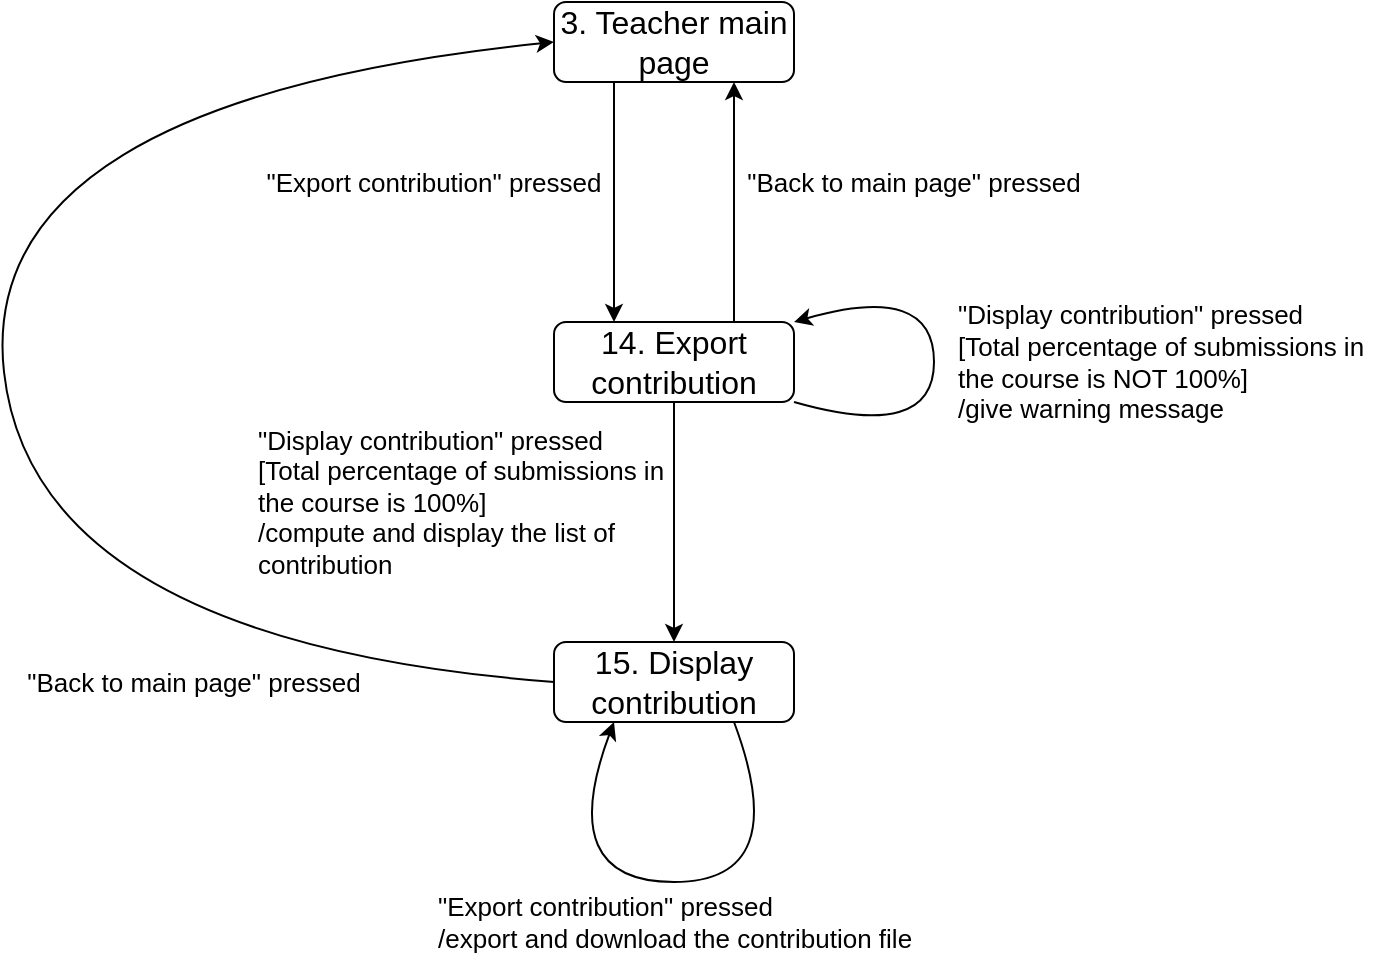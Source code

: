 <mxfile version="12.8.8" type="device"><diagram id="WrySpYq06IRjhJyYiFQm" name="第 1 页"><mxGraphModel dx="1422" dy="772" grid="1" gridSize="10" guides="1" tooltips="1" connect="1" arrows="1" fold="1" page="1" pageScale="1" pageWidth="827" pageHeight="1169" math="0" shadow="0"><root><mxCell id="0"/><mxCell id="1" parent="0"/><mxCell id="wXp__KvaVSwZtghy92A3-23" style="edgeStyle=orthogonalEdgeStyle;rounded=0;orthogonalLoop=1;jettySize=auto;html=1;exitX=0.25;exitY=1;exitDx=0;exitDy=0;entryX=0.25;entryY=0;entryDx=0;entryDy=0;" parent="1" source="wXp__KvaVSwZtghy92A3-1" target="wXp__KvaVSwZtghy92A3-2" edge="1"><mxGeometry relative="1" as="geometry"/></mxCell><mxCell id="wXp__KvaVSwZtghy92A3-1" value="&lt;font style=&quot;font-size: 16px&quot;&gt;3. Teacher main page&lt;/font&gt;" style="rounded=1;whiteSpace=wrap;html=1;" parent="1" vertex="1"><mxGeometry x="360" y="40" width="120" height="40" as="geometry"/></mxCell><mxCell id="wXp__KvaVSwZtghy92A3-24" style="edgeStyle=orthogonalEdgeStyle;rounded=0;orthogonalLoop=1;jettySize=auto;html=1;exitX=0.75;exitY=0;exitDx=0;exitDy=0;entryX=0.75;entryY=1;entryDx=0;entryDy=0;" parent="1" source="wXp__KvaVSwZtghy92A3-2" target="wXp__KvaVSwZtghy92A3-1" edge="1"><mxGeometry relative="1" as="geometry"/></mxCell><mxCell id="W-TTlyc9RqwGaWnHU3lZ-6" style="edgeStyle=orthogonalEdgeStyle;rounded=0;orthogonalLoop=1;jettySize=auto;html=1;exitX=0.5;exitY=1;exitDx=0;exitDy=0;entryX=0.5;entryY=0;entryDx=0;entryDy=0;" parent="1" source="wXp__KvaVSwZtghy92A3-2" target="W-TTlyc9RqwGaWnHU3lZ-5" edge="1"><mxGeometry relative="1" as="geometry"/></mxCell><mxCell id="wXp__KvaVSwZtghy92A3-2" value="&lt;span style=&quot;font-size: 16px&quot;&gt;14. Export contribution&lt;/span&gt;" style="rounded=1;whiteSpace=wrap;html=1;" parent="1" vertex="1"><mxGeometry x="360" y="200" width="120" height="40" as="geometry"/></mxCell><mxCell id="wXp__KvaVSwZtghy92A3-4" value="&lt;font style=&quot;font-size: 13px&quot;&gt;&quot;Export contribution&quot; pressed&lt;/font&gt;" style="text;html=1;strokeColor=none;fillColor=none;align=center;verticalAlign=middle;whiteSpace=wrap;rounded=0;" parent="1" vertex="1"><mxGeometry x="210" y="120" width="180" height="20" as="geometry"/></mxCell><mxCell id="wXp__KvaVSwZtghy92A3-7" value="&lt;span style=&quot;font-size: 13px&quot;&gt;&quot;Display contribution&quot; pressed&lt;br&gt;[Total percentage of submissions in the course is 100%]&lt;br&gt;/compute and display the list of contribution&lt;br&gt;&lt;/span&gt;" style="text;html=1;strokeColor=none;fillColor=none;align=left;verticalAlign=middle;whiteSpace=wrap;rounded=0;" parent="1" vertex="1"><mxGeometry x="210" y="250" width="210" height="80" as="geometry"/></mxCell><mxCell id="wXp__KvaVSwZtghy92A3-21" value="" style="curved=1;endArrow=classic;html=1;exitX=0;exitY=0.5;exitDx=0;exitDy=0;entryX=0;entryY=0.5;entryDx=0;entryDy=0;" parent="1" source="W-TTlyc9RqwGaWnHU3lZ-5" target="wXp__KvaVSwZtghy92A3-1" edge="1"><mxGeometry width="50" height="50" relative="1" as="geometry"><mxPoint x="330" y="480" as="sourcePoint"/><mxPoint x="350" y="320" as="targetPoint"/><Array as="points"><mxPoint x="100" y="360"/><mxPoint x="70" y="90"/></Array></mxGeometry></mxCell><mxCell id="wXp__KvaVSwZtghy92A3-25" value="&lt;span style=&quot;font-size: 13px&quot;&gt;&quot;Back to main page&quot; pressed&lt;/span&gt;" style="text;html=1;strokeColor=none;fillColor=none;align=center;verticalAlign=middle;whiteSpace=wrap;rounded=0;" parent="1" vertex="1"><mxGeometry x="450" y="120" width="180" height="20" as="geometry"/></mxCell><mxCell id="W-TTlyc9RqwGaWnHU3lZ-1" value="" style="curved=1;endArrow=classic;html=1;entryX=1;entryY=0;entryDx=0;entryDy=0;exitX=1;exitY=1;exitDx=0;exitDy=0;" parent="1" source="wXp__KvaVSwZtghy92A3-2" target="wXp__KvaVSwZtghy92A3-2" edge="1"><mxGeometry width="50" height="50" relative="1" as="geometry"><mxPoint x="610" y="240" as="sourcePoint"/><mxPoint x="610" y="200" as="targetPoint"/><Array as="points"><mxPoint x="550" y="260"/><mxPoint x="550" y="180"/></Array></mxGeometry></mxCell><mxCell id="W-TTlyc9RqwGaWnHU3lZ-2" value="&lt;span style=&quot;font-size: 13px&quot;&gt;&quot;Display contribution&quot; pressed&lt;br&gt;[Total percentage of submissions in the course is NOT 100%]&lt;br&gt;/give warning message&lt;br&gt;&lt;/span&gt;" style="text;html=1;strokeColor=none;fillColor=none;align=left;verticalAlign=middle;whiteSpace=wrap;rounded=0;" parent="1" vertex="1"><mxGeometry x="560" y="180" width="210" height="80" as="geometry"/></mxCell><mxCell id="W-TTlyc9RqwGaWnHU3lZ-3" value="" style="curved=1;endArrow=classic;html=1;entryX=0.25;entryY=1;entryDx=0;entryDy=0;exitX=0.75;exitY=1;exitDx=0;exitDy=0;" parent="1" source="W-TTlyc9RqwGaWnHU3lZ-5" target="W-TTlyc9RqwGaWnHU3lZ-5" edge="1"><mxGeometry width="50" height="50" relative="1" as="geometry"><mxPoint x="450" y="400" as="sourcePoint"/><mxPoint x="390" y="400" as="targetPoint"/><Array as="points"><mxPoint x="480" y="480"/><mxPoint x="360" y="480"/></Array></mxGeometry></mxCell><mxCell id="W-TTlyc9RqwGaWnHU3lZ-4" value="&lt;span style=&quot;font-size: 13px&quot;&gt;&quot;Export contribution&quot; pressed&lt;br&gt;/export and download the contribution file&lt;br&gt;&lt;/span&gt;" style="text;html=1;strokeColor=none;fillColor=none;align=left;verticalAlign=middle;whiteSpace=wrap;rounded=0;" parent="1" vertex="1"><mxGeometry x="300" y="480" width="260" height="40" as="geometry"/></mxCell><mxCell id="W-TTlyc9RqwGaWnHU3lZ-5" value="&lt;span style=&quot;font-size: 16px&quot;&gt;15. Display contribution&lt;/span&gt;" style="rounded=1;whiteSpace=wrap;html=1;" parent="1" vertex="1"><mxGeometry x="360" y="360" width="120" height="40" as="geometry"/></mxCell><mxCell id="W-TTlyc9RqwGaWnHU3lZ-7" value="&lt;span style=&quot;font-size: 13px&quot;&gt;&quot;Back to main page&quot; pressed&lt;/span&gt;" style="text;html=1;strokeColor=none;fillColor=none;align=center;verticalAlign=middle;whiteSpace=wrap;rounded=0;" parent="1" vertex="1"><mxGeometry x="90" y="370" width="180" height="20" as="geometry"/></mxCell></root></mxGraphModel></diagram></mxfile>
